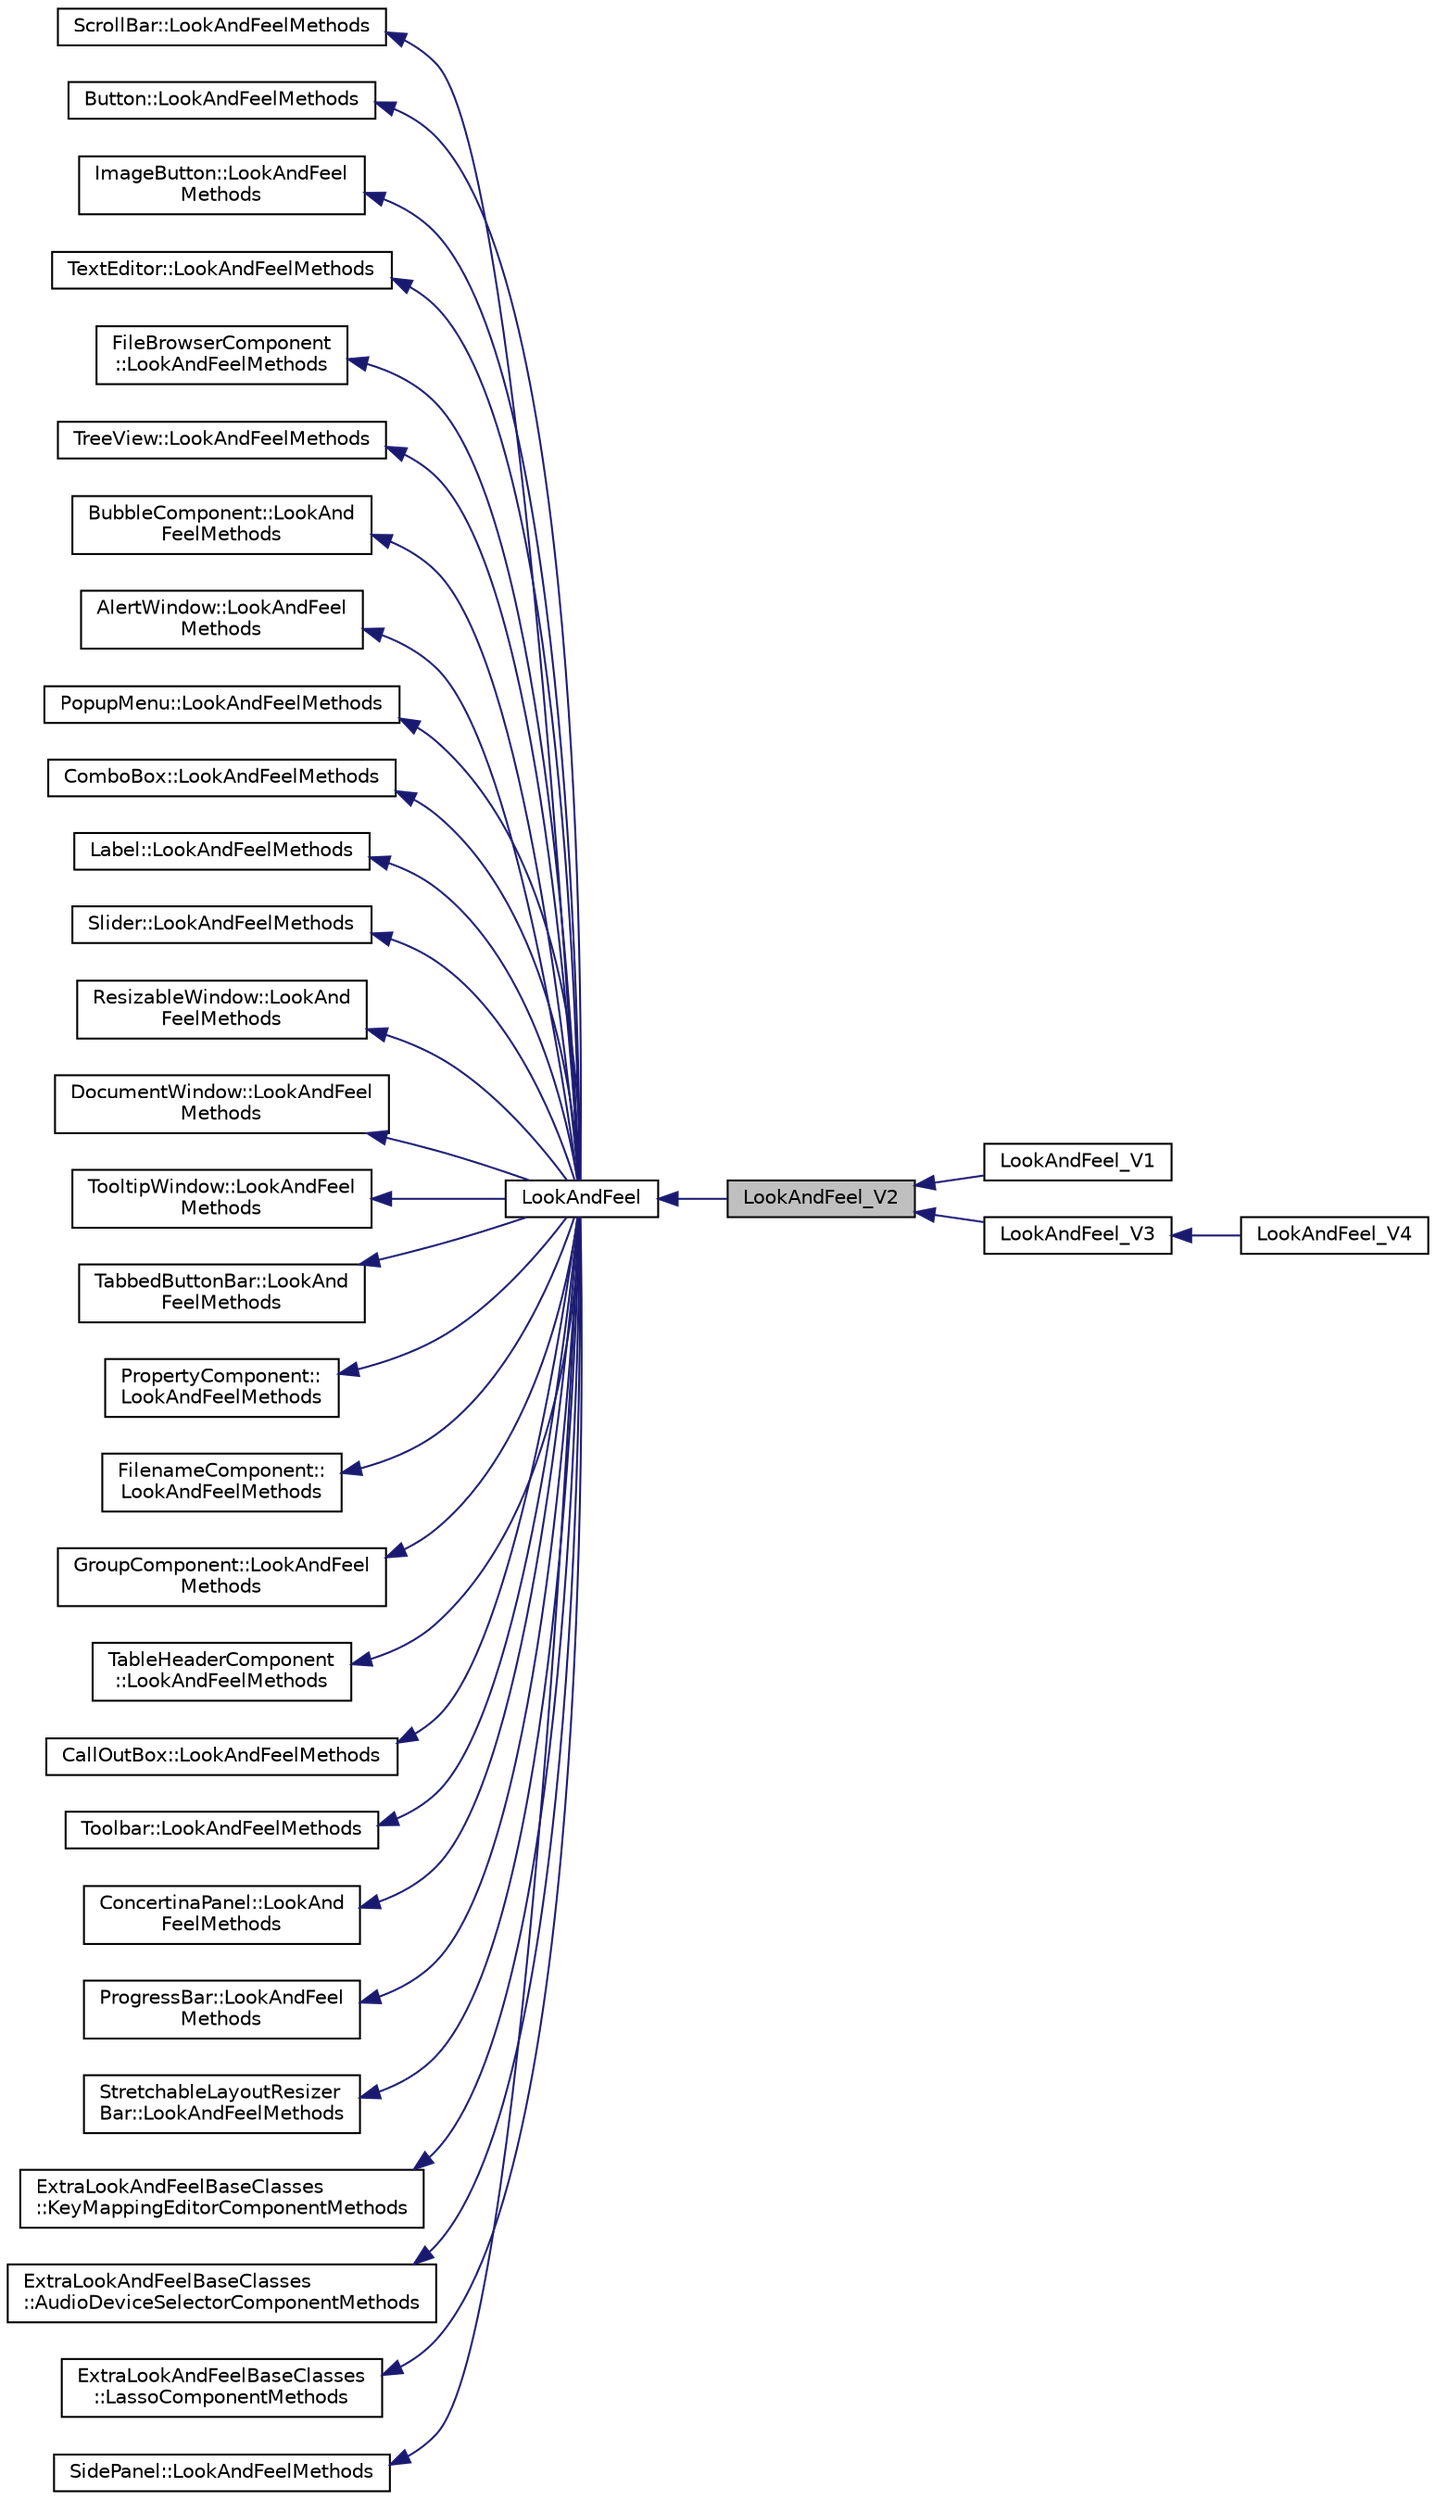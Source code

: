 digraph "LookAndFeel_V2"
{
  bgcolor="transparent";
  edge [fontname="Helvetica",fontsize="10",labelfontname="Helvetica",labelfontsize="10"];
  node [fontname="Helvetica",fontsize="10",shape=record];
  rankdir="LR";
  Node0 [label="LookAndFeel_V2",height=0.2,width=0.4,color="black", fillcolor="grey75", style="filled", fontcolor="black"];
  Node1 -> Node0 [dir="back",color="midnightblue",fontsize="10",style="solid",fontname="Helvetica"];
  Node1 [label="LookAndFeel",height=0.2,width=0.4,color="black",URL="$classLookAndFeel.html",tooltip="LookAndFeel objects define the appearance of all the JUCE widgets, and subclasses can be used to appl..."];
  Node2 -> Node1 [dir="back",color="midnightblue",fontsize="10",style="solid",fontname="Helvetica"];
  Node2 [label="ScrollBar::LookAndFeelMethods",height=0.2,width=0.4,color="black",URL="$structScrollBar_1_1LookAndFeelMethods.html",tooltip="This abstract base class is implemented by LookAndFeel classes to provide scrollbar-drawing functiona..."];
  Node3 -> Node1 [dir="back",color="midnightblue",fontsize="10",style="solid",fontname="Helvetica"];
  Node3 [label="Button::LookAndFeelMethods",height=0.2,width=0.4,color="black",URL="$structButton_1_1LookAndFeelMethods.html",tooltip="This abstract base class is implemented by LookAndFeel classes to provide button-drawing functionalit..."];
  Node4 -> Node1 [dir="back",color="midnightblue",fontsize="10",style="solid",fontname="Helvetica"];
  Node4 [label="ImageButton::LookAndFeel\lMethods",height=0.2,width=0.4,color="black",URL="$structImageButton_1_1LookAndFeelMethods.html",tooltip="This abstract base class is implemented by LookAndFeel classes. "];
  Node5 -> Node1 [dir="back",color="midnightblue",fontsize="10",style="solid",fontname="Helvetica"];
  Node5 [label="TextEditor::LookAndFeelMethods",height=0.2,width=0.4,color="black",URL="$structTextEditor_1_1LookAndFeelMethods.html",tooltip="This abstract base class is implemented by LookAndFeel classes to provide TextEditor drawing function..."];
  Node6 -> Node1 [dir="back",color="midnightblue",fontsize="10",style="solid",fontname="Helvetica"];
  Node6 [label="FileBrowserComponent\l::LookAndFeelMethods",height=0.2,width=0.4,color="black",URL="$structFileBrowserComponent_1_1LookAndFeelMethods.html",tooltip="This abstract base class is implemented by LookAndFeel classes to provide various file-browser layout..."];
  Node7 -> Node1 [dir="back",color="midnightblue",fontsize="10",style="solid",fontname="Helvetica"];
  Node7 [label="TreeView::LookAndFeelMethods",height=0.2,width=0.4,color="black",URL="$structTreeView_1_1LookAndFeelMethods.html",tooltip="This abstract base class is implemented by LookAndFeel classes to provide treeview drawing functional..."];
  Node8 -> Node1 [dir="back",color="midnightblue",fontsize="10",style="solid",fontname="Helvetica"];
  Node8 [label="BubbleComponent::LookAnd\lFeelMethods",height=0.2,width=0.4,color="black",URL="$structBubbleComponent_1_1LookAndFeelMethods.html",tooltip="This abstract base class is implemented by LookAndFeel classes. "];
  Node9 -> Node1 [dir="back",color="midnightblue",fontsize="10",style="solid",fontname="Helvetica"];
  Node9 [label="AlertWindow::LookAndFeel\lMethods",height=0.2,width=0.4,color="black",URL="$structAlertWindow_1_1LookAndFeelMethods.html",tooltip="This abstract base class is implemented by LookAndFeel classes to provide alert-window drawing functi..."];
  Node10 -> Node1 [dir="back",color="midnightblue",fontsize="10",style="solid",fontname="Helvetica"];
  Node10 [label="PopupMenu::LookAndFeelMethods",height=0.2,width=0.4,color="black",URL="$structPopupMenu_1_1LookAndFeelMethods.html",tooltip="This abstract base class is implemented by LookAndFeel classes to provide menu drawing functionality..."];
  Node11 -> Node1 [dir="back",color="midnightblue",fontsize="10",style="solid",fontname="Helvetica"];
  Node11 [label="ComboBox::LookAndFeelMethods",height=0.2,width=0.4,color="black",URL="$structComboBox_1_1LookAndFeelMethods.html",tooltip="This abstract base class is implemented by LookAndFeel classes to provide ComboBox functionality..."];
  Node12 -> Node1 [dir="back",color="midnightblue",fontsize="10",style="solid",fontname="Helvetica"];
  Node12 [label="Label::LookAndFeelMethods",height=0.2,width=0.4,color="black",URL="$structLabel_1_1LookAndFeelMethods.html",tooltip="This abstract base class is implemented by LookAndFeel classes to provide label drawing functionality..."];
  Node13 -> Node1 [dir="back",color="midnightblue",fontsize="10",style="solid",fontname="Helvetica"];
  Node13 [label="Slider::LookAndFeelMethods",height=0.2,width=0.4,color="black",URL="$structSlider_1_1LookAndFeelMethods.html",tooltip="This abstract base class is implemented by LookAndFeel classes to provide slider drawing functionalit..."];
  Node14 -> Node1 [dir="back",color="midnightblue",fontsize="10",style="solid",fontname="Helvetica"];
  Node14 [label="ResizableWindow::LookAnd\lFeelMethods",height=0.2,width=0.4,color="black",URL="$structResizableWindow_1_1LookAndFeelMethods.html",tooltip="This abstract base class is implemented by LookAndFeel classes to provide window drawing functionalit..."];
  Node15 -> Node1 [dir="back",color="midnightblue",fontsize="10",style="solid",fontname="Helvetica"];
  Node15 [label="DocumentWindow::LookAndFeel\lMethods",height=0.2,width=0.4,color="black",URL="$structDocumentWindow_1_1LookAndFeelMethods.html",tooltip="This abstract base class is implemented by LookAndFeel classes to provide window drawing functionalit..."];
  Node16 -> Node1 [dir="back",color="midnightblue",fontsize="10",style="solid",fontname="Helvetica"];
  Node16 [label="TooltipWindow::LookAndFeel\lMethods",height=0.2,width=0.4,color="black",URL="$structTooltipWindow_1_1LookAndFeelMethods.html",tooltip="This abstract base class is implemented by LookAndFeel classes to provide window drawing functionalit..."];
  Node17 -> Node1 [dir="back",color="midnightblue",fontsize="10",style="solid",fontname="Helvetica"];
  Node17 [label="TabbedButtonBar::LookAnd\lFeelMethods",height=0.2,width=0.4,color="black",URL="$structTabbedButtonBar_1_1LookAndFeelMethods.html",tooltip="This abstract base class is implemented by LookAndFeel classes to provide window drawing functionalit..."];
  Node18 -> Node1 [dir="back",color="midnightblue",fontsize="10",style="solid",fontname="Helvetica"];
  Node18 [label="PropertyComponent::\lLookAndFeelMethods",height=0.2,width=0.4,color="black",URL="$structPropertyComponent_1_1LookAndFeelMethods.html",tooltip="This abstract base class is implemented by LookAndFeel classes. "];
  Node19 -> Node1 [dir="back",color="midnightblue",fontsize="10",style="solid",fontname="Helvetica"];
  Node19 [label="FilenameComponent::\lLookAndFeelMethods",height=0.2,width=0.4,color="black",URL="$structFilenameComponent_1_1LookAndFeelMethods.html",tooltip="This abstract base class is implemented by LookAndFeel classes. "];
  Node20 -> Node1 [dir="back",color="midnightblue",fontsize="10",style="solid",fontname="Helvetica"];
  Node20 [label="GroupComponent::LookAndFeel\lMethods",height=0.2,width=0.4,color="black",URL="$structGroupComponent_1_1LookAndFeelMethods.html",tooltip="This abstract base class is implemented by LookAndFeel classes. "];
  Node21 -> Node1 [dir="back",color="midnightblue",fontsize="10",style="solid",fontname="Helvetica"];
  Node21 [label="TableHeaderComponent\l::LookAndFeelMethods",height=0.2,width=0.4,color="black",URL="$structTableHeaderComponent_1_1LookAndFeelMethods.html",tooltip="This abstract base class is implemented by LookAndFeel classes. "];
  Node22 -> Node1 [dir="back",color="midnightblue",fontsize="10",style="solid",fontname="Helvetica"];
  Node22 [label="CallOutBox::LookAndFeelMethods",height=0.2,width=0.4,color="black",URL="$structCallOutBox_1_1LookAndFeelMethods.html",tooltip="This abstract base class is implemented by LookAndFeel classes. "];
  Node23 -> Node1 [dir="back",color="midnightblue",fontsize="10",style="solid",fontname="Helvetica"];
  Node23 [label="Toolbar::LookAndFeelMethods",height=0.2,width=0.4,color="black",URL="$structToolbar_1_1LookAndFeelMethods.html",tooltip="This abstract base class is implemented by LookAndFeel classes. "];
  Node24 -> Node1 [dir="back",color="midnightblue",fontsize="10",style="solid",fontname="Helvetica"];
  Node24 [label="ConcertinaPanel::LookAnd\lFeelMethods",height=0.2,width=0.4,color="black",URL="$structConcertinaPanel_1_1LookAndFeelMethods.html",tooltip="This abstract base class is implemented by LookAndFeel classes. "];
  Node25 -> Node1 [dir="back",color="midnightblue",fontsize="10",style="solid",fontname="Helvetica"];
  Node25 [label="ProgressBar::LookAndFeel\lMethods",height=0.2,width=0.4,color="black",URL="$structProgressBar_1_1LookAndFeelMethods.html",tooltip="This abstract base class is implemented by LookAndFeel classes. "];
  Node26 -> Node1 [dir="back",color="midnightblue",fontsize="10",style="solid",fontname="Helvetica"];
  Node26 [label="StretchableLayoutResizer\lBar::LookAndFeelMethods",height=0.2,width=0.4,color="black",URL="$structStretchableLayoutResizerBar_1_1LookAndFeelMethods.html",tooltip="This abstract base class is implemented by LookAndFeel classes. "];
  Node27 -> Node1 [dir="back",color="midnightblue",fontsize="10",style="solid",fontname="Helvetica"];
  Node27 [label="ExtraLookAndFeelBaseClasses\l::KeyMappingEditorComponentMethods",height=0.2,width=0.4,color="black",URL="$structExtraLookAndFeelBaseClasses_1_1KeyMappingEditorComponentMethods.html",tooltip="This abstract base class is implemented by LookAndFeel classes. "];
  Node28 -> Node1 [dir="back",color="midnightblue",fontsize="10",style="solid",fontname="Helvetica"];
  Node28 [label="ExtraLookAndFeelBaseClasses\l::AudioDeviceSelectorComponentMethods",height=0.2,width=0.4,color="black",URL="$structExtraLookAndFeelBaseClasses_1_1AudioDeviceSelectorComponentMethods.html",tooltip="This abstract base class is implemented by LookAndFeel classes. "];
  Node29 -> Node1 [dir="back",color="midnightblue",fontsize="10",style="solid",fontname="Helvetica"];
  Node29 [label="ExtraLookAndFeelBaseClasses\l::LassoComponentMethods",height=0.2,width=0.4,color="black",URL="$structExtraLookAndFeelBaseClasses_1_1LassoComponentMethods.html",tooltip="This abstract base class is implemented by LookAndFeel classes. "];
  Node30 -> Node1 [dir="back",color="midnightblue",fontsize="10",style="solid",fontname="Helvetica"];
  Node30 [label="SidePanel::LookAndFeelMethods",height=0.2,width=0.4,color="black",URL="$structSidePanel_1_1LookAndFeelMethods.html",tooltip="This abstract base class is implemented by LookAndFeel classes to provide SidePanel drawing functiona..."];
  Node0 -> Node31 [dir="back",color="midnightblue",fontsize="10",style="solid",fontname="Helvetica"];
  Node31 [label="LookAndFeel_V1",height=0.2,width=0.4,color="black",URL="$classLookAndFeel__V1.html",tooltip="The original JUCE look-and-feel, as used back from 2002 to about 2007ish. "];
  Node0 -> Node32 [dir="back",color="midnightblue",fontsize="10",style="solid",fontname="Helvetica"];
  Node32 [label="LookAndFeel_V3",height=0.2,width=0.4,color="black",URL="$classLookAndFeel__V3.html",tooltip="The latest JUCE look-and-feel style, as introduced in 2013. "];
  Node32 -> Node33 [dir="back",color="midnightblue",fontsize="10",style="solid",fontname="Helvetica"];
  Node33 [label="LookAndFeel_V4",height=0.2,width=0.4,color="black",URL="$classLookAndFeel__V4.html",tooltip="The latest JUCE look-and-feel style, as introduced in 2017. "];
}

